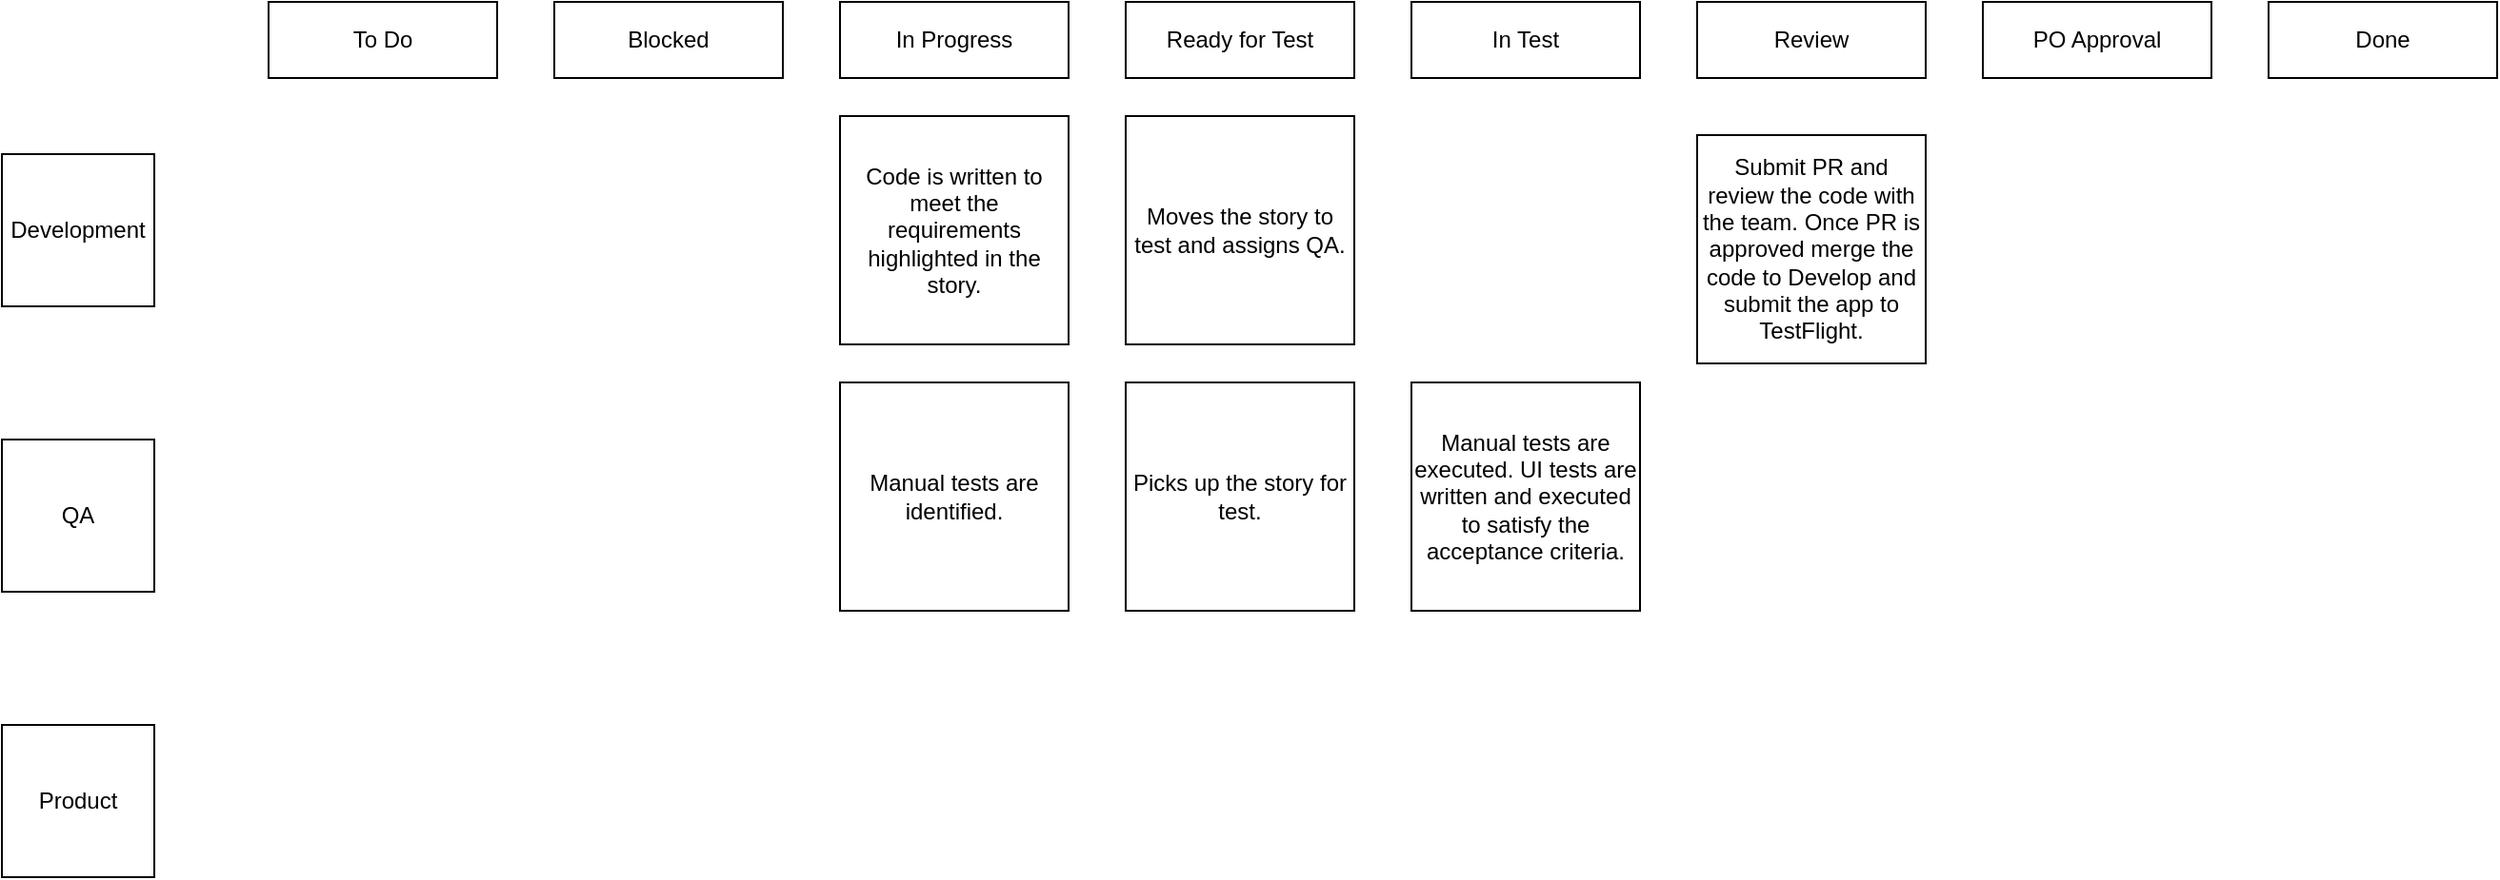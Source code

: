 <mxfile version="13.9.2" type="github">
  <diagram id="xkbQ1Bs2xLJokvP2WdEK" name="Page-1">
    <mxGraphModel dx="2523" dy="934" grid="1" gridSize="10" guides="1" tooltips="1" connect="1" arrows="1" fold="1" page="1" pageScale="1" pageWidth="850" pageHeight="1100" math="0" shadow="0">
      <root>
        <mxCell id="0" />
        <mxCell id="1" parent="0" />
        <mxCell id="RmXKydPQDK2V4iQ8NIrv-1" value="To Do" style="rounded=0;whiteSpace=wrap;html=1;" vertex="1" parent="1">
          <mxGeometry x="80" y="170" width="120" height="40" as="geometry" />
        </mxCell>
        <mxCell id="RmXKydPQDK2V4iQ8NIrv-2" value="Blocked" style="rounded=0;whiteSpace=wrap;html=1;" vertex="1" parent="1">
          <mxGeometry x="230" y="170" width="120" height="40" as="geometry" />
        </mxCell>
        <mxCell id="RmXKydPQDK2V4iQ8NIrv-3" value="In Progress" style="rounded=0;whiteSpace=wrap;html=1;" vertex="1" parent="1">
          <mxGeometry x="380" y="170" width="120" height="40" as="geometry" />
        </mxCell>
        <mxCell id="RmXKydPQDK2V4iQ8NIrv-4" value="Ready for Test" style="rounded=0;whiteSpace=wrap;html=1;" vertex="1" parent="1">
          <mxGeometry x="530" y="170" width="120" height="40" as="geometry" />
        </mxCell>
        <mxCell id="RmXKydPQDK2V4iQ8NIrv-5" value="In Test" style="rounded=0;whiteSpace=wrap;html=1;" vertex="1" parent="1">
          <mxGeometry x="680" y="170" width="120" height="40" as="geometry" />
        </mxCell>
        <mxCell id="RmXKydPQDK2V4iQ8NIrv-6" value="Review" style="rounded=0;whiteSpace=wrap;html=1;" vertex="1" parent="1">
          <mxGeometry x="830" y="170" width="120" height="40" as="geometry" />
        </mxCell>
        <mxCell id="RmXKydPQDK2V4iQ8NIrv-7" value="PO Approval" style="rounded=0;whiteSpace=wrap;html=1;" vertex="1" parent="1">
          <mxGeometry x="980" y="170" width="120" height="40" as="geometry" />
        </mxCell>
        <mxCell id="RmXKydPQDK2V4iQ8NIrv-8" value="Done" style="rounded=0;whiteSpace=wrap;html=1;" vertex="1" parent="1">
          <mxGeometry x="1130" y="170" width="120" height="40" as="geometry" />
        </mxCell>
        <mxCell id="RmXKydPQDK2V4iQ8NIrv-9" value="QA" style="whiteSpace=wrap;html=1;aspect=fixed;" vertex="1" parent="1">
          <mxGeometry x="-60" y="400" width="80" height="80" as="geometry" />
        </mxCell>
        <mxCell id="RmXKydPQDK2V4iQ8NIrv-10" value="Development" style="whiteSpace=wrap;html=1;aspect=fixed;" vertex="1" parent="1">
          <mxGeometry x="-60" y="250" width="80" height="80" as="geometry" />
        </mxCell>
        <mxCell id="RmXKydPQDK2V4iQ8NIrv-11" value="Product" style="whiteSpace=wrap;html=1;aspect=fixed;" vertex="1" parent="1">
          <mxGeometry x="-60" y="550" width="80" height="80" as="geometry" />
        </mxCell>
        <mxCell id="RmXKydPQDK2V4iQ8NIrv-12" value="Moves the story to test and assigns QA." style="whiteSpace=wrap;html=1;aspect=fixed;align=center;" vertex="1" parent="1">
          <mxGeometry x="530" y="230" width="120" height="120" as="geometry" />
        </mxCell>
        <mxCell id="RmXKydPQDK2V4iQ8NIrv-13" value="Code is written to meet the requirements highlighted in the story." style="whiteSpace=wrap;html=1;aspect=fixed;align=center;" vertex="1" parent="1">
          <mxGeometry x="380" y="230" width="120" height="120" as="geometry" />
        </mxCell>
        <mxCell id="RmXKydPQDK2V4iQ8NIrv-14" value="Picks up the story for test." style="whiteSpace=wrap;html=1;aspect=fixed;align=center;" vertex="1" parent="1">
          <mxGeometry x="530" y="370" width="120" height="120" as="geometry" />
        </mxCell>
        <mxCell id="RmXKydPQDK2V4iQ8NIrv-15" value="Manual tests are executed. UI tests are written and executed to satisfy the acceptance criteria." style="whiteSpace=wrap;html=1;aspect=fixed;align=center;" vertex="1" parent="1">
          <mxGeometry x="680" y="370" width="120" height="120" as="geometry" />
        </mxCell>
        <mxCell id="RmXKydPQDK2V4iQ8NIrv-16" value="Manual tests are identified." style="whiteSpace=wrap;html=1;aspect=fixed;align=center;" vertex="1" parent="1">
          <mxGeometry x="380" y="370" width="120" height="120" as="geometry" />
        </mxCell>
        <mxCell id="RmXKydPQDK2V4iQ8NIrv-17" value="Submit PR and review the code with the team. Once PR is approved merge the code to Develop and submit the app to TestFlight." style="whiteSpace=wrap;html=1;aspect=fixed;align=center;" vertex="1" parent="1">
          <mxGeometry x="830" y="240" width="120" height="120" as="geometry" />
        </mxCell>
      </root>
    </mxGraphModel>
  </diagram>
</mxfile>
